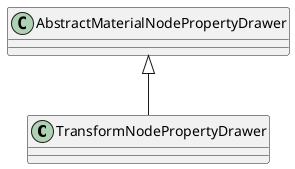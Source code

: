@startuml
class TransformNodePropertyDrawer {
}
AbstractMaterialNodePropertyDrawer <|-- TransformNodePropertyDrawer
@enduml

